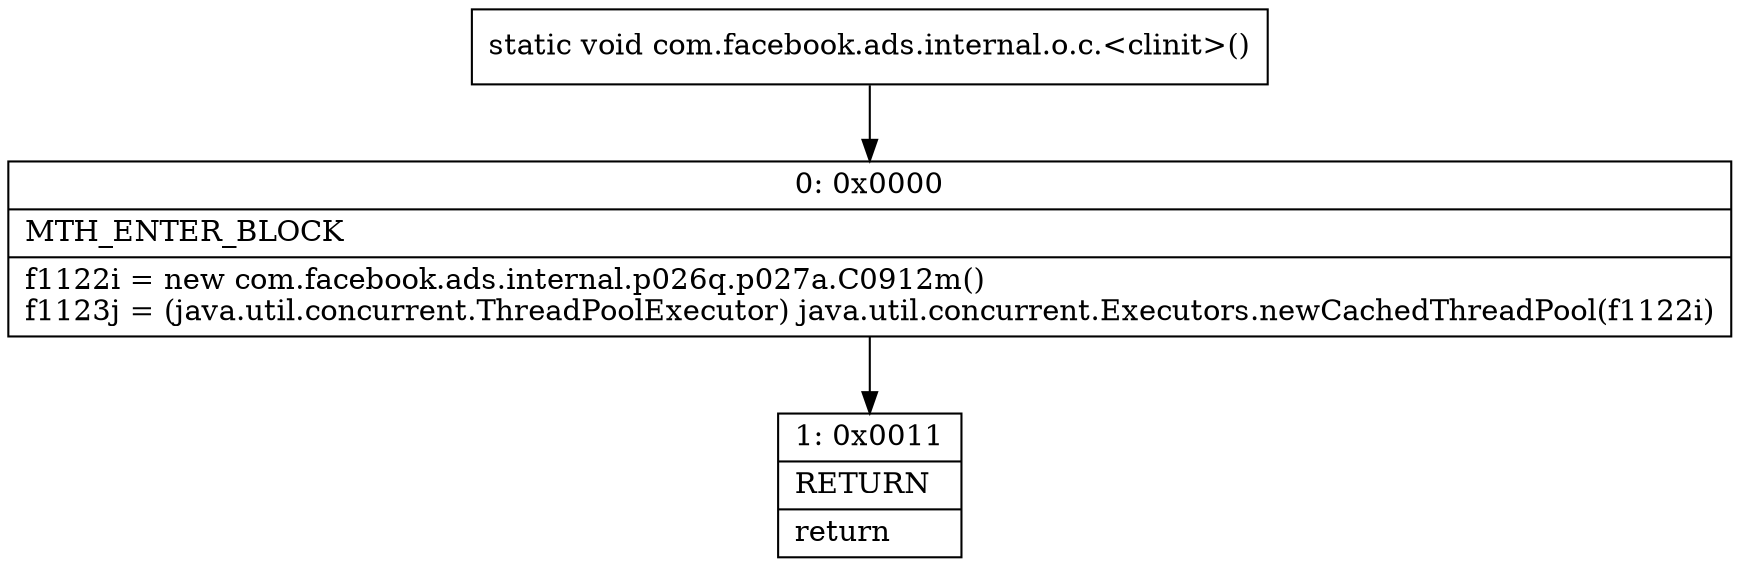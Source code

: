 digraph "CFG forcom.facebook.ads.internal.o.c.\<clinit\>()V" {
Node_0 [shape=record,label="{0\:\ 0x0000|MTH_ENTER_BLOCK\l|f1122i = new com.facebook.ads.internal.p026q.p027a.C0912m()\lf1123j = (java.util.concurrent.ThreadPoolExecutor) java.util.concurrent.Executors.newCachedThreadPool(f1122i)\l}"];
Node_1 [shape=record,label="{1\:\ 0x0011|RETURN\l|return\l}"];
MethodNode[shape=record,label="{static void com.facebook.ads.internal.o.c.\<clinit\>() }"];
MethodNode -> Node_0;
Node_0 -> Node_1;
}

